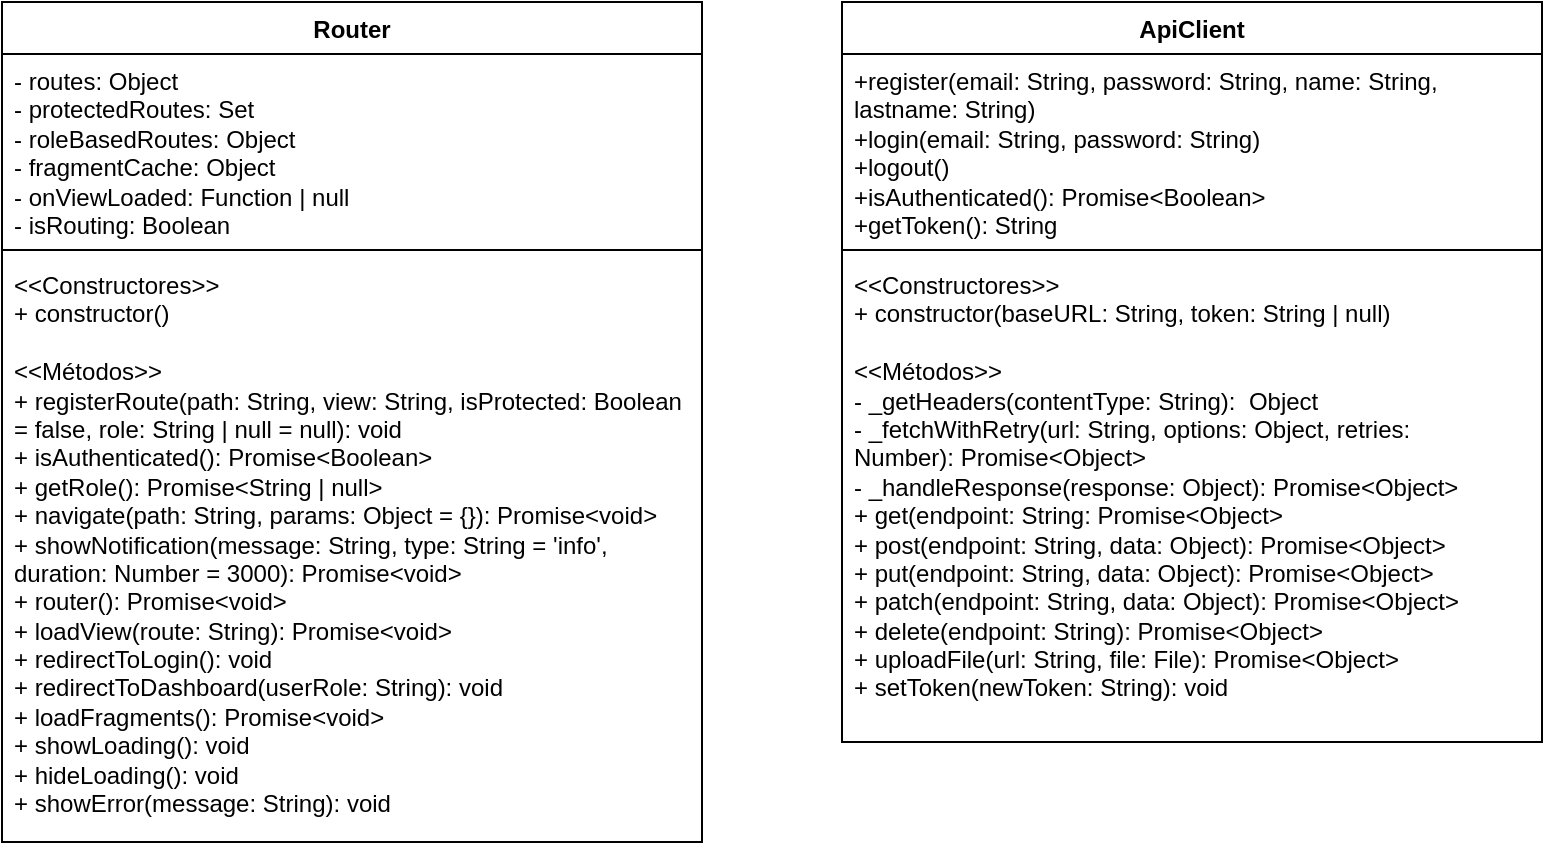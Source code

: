 <mxfile version="21.6.8" type="device">
  <diagram name="Página-1" id="_-KCDiEoB2Uspg051VlY">
    <mxGraphModel dx="933" dy="1612" grid="1" gridSize="10" guides="1" tooltips="1" connect="1" arrows="1" fold="1" page="1" pageScale="1" pageWidth="827" pageHeight="1169" math="0" shadow="0">
      <root>
        <mxCell id="0" />
        <mxCell id="1" parent="0" />
        <mxCell id="ikp6PF-iInU-LRLL0dTo-2" value="Router" style="swimlane;fontStyle=1;align=center;verticalAlign=top;childLayout=stackLayout;horizontal=1;startSize=26;horizontalStack=0;resizeParent=1;resizeParentMax=0;resizeLast=0;collapsible=1;marginBottom=0;whiteSpace=wrap;html=1;" vertex="1" parent="1">
          <mxGeometry x="120" y="-440" width="350" height="420" as="geometry" />
        </mxCell>
        <mxCell id="ikp6PF-iInU-LRLL0dTo-3" value="- &lt;span class=&quot;hljs-attr&quot;&gt;routes&lt;/span&gt;: &lt;span class=&quot;hljs-title class_&quot;&gt;Object&lt;/span&gt;&lt;br&gt;- &lt;span class=&quot;hljs-attr&quot;&gt;protectedRoutes&lt;/span&gt;: &lt;span class=&quot;hljs-title class_&quot;&gt;Set&lt;/span&gt;&lt;br&gt;- &lt;span class=&quot;hljs-attr&quot;&gt;roleBasedRoutes&lt;/span&gt;: &lt;span class=&quot;hljs-title class_&quot;&gt;Object&lt;/span&gt;&lt;br&gt;- &lt;span class=&quot;hljs-attr&quot;&gt;fragmentCache&lt;/span&gt;: &lt;span class=&quot;hljs-title class_&quot;&gt;Object&lt;/span&gt;&lt;br&gt;- &lt;span class=&quot;hljs-attr&quot;&gt;onViewLoaded&lt;/span&gt;: &lt;span class=&quot;hljs-title class_&quot;&gt;Function&lt;/span&gt; | &lt;span class=&quot;hljs-literal&quot;&gt;null&lt;/span&gt;&lt;br&gt;- &lt;span class=&quot;hljs-attr&quot;&gt;isRouting&lt;/span&gt;: &lt;span class=&quot;hljs-title class_&quot;&gt;Boolean&lt;/span&gt;" style="text;strokeColor=none;fillColor=none;align=left;verticalAlign=top;spacingLeft=4;spacingRight=4;overflow=hidden;rotatable=0;points=[[0,0.5],[1,0.5]];portConstraint=eastwest;whiteSpace=wrap;html=1;" vertex="1" parent="ikp6PF-iInU-LRLL0dTo-2">
          <mxGeometry y="26" width="350" height="94" as="geometry" />
        </mxCell>
        <mxCell id="ikp6PF-iInU-LRLL0dTo-4" value="" style="line;strokeWidth=1;fillColor=none;align=left;verticalAlign=middle;spacingTop=-1;spacingLeft=3;spacingRight=3;rotatable=0;labelPosition=right;points=[];portConstraint=eastwest;strokeColor=inherit;" vertex="1" parent="ikp6PF-iInU-LRLL0dTo-2">
          <mxGeometry y="120" width="350" height="8" as="geometry" />
        </mxCell>
        <mxCell id="ikp6PF-iInU-LRLL0dTo-5" value="&amp;lt;&amp;lt;Constructores&amp;gt;&amp;gt;&lt;br&gt;+ &lt;span class=&quot;hljs-title function_&quot;&gt;constructor&lt;/span&gt;(&lt;span class=&quot;hljs-params&quot;&gt;&lt;/span&gt;)&lt;br&gt;&lt;br&gt;&amp;lt;&amp;lt;Métodos&amp;gt;&amp;gt;&lt;br&gt;+ &lt;span class=&quot;hljs-title function_&quot;&gt;registerRoute&lt;/span&gt;(&lt;span class=&quot;hljs-attr&quot;&gt;path&lt;/span&gt;: &lt;span class=&quot;hljs-title class_&quot;&gt;String&lt;/span&gt;, &lt;span class=&quot;hljs-attr&quot;&gt;view&lt;/span&gt;: &lt;span class=&quot;hljs-title class_&quot;&gt;String&lt;/span&gt;, &lt;span class=&quot;hljs-attr&quot;&gt;isProtected&lt;/span&gt;: &lt;span class=&quot;hljs-title class_&quot;&gt;Boolean&lt;/span&gt; = &lt;span class=&quot;hljs-literal&quot;&gt;false&lt;/span&gt;, &lt;span class=&quot;hljs-attr&quot;&gt;role&lt;/span&gt;: &lt;span class=&quot;hljs-title class_&quot;&gt;String&lt;/span&gt; | &lt;span class=&quot;hljs-literal&quot;&gt;null&lt;/span&gt; = &lt;span class=&quot;hljs-literal&quot;&gt;null&lt;/span&gt;): &lt;span class=&quot;hljs-keyword&quot;&gt;void&lt;/span&gt;&lt;br&gt;+ &lt;span class=&quot;hljs-title function_&quot;&gt;isAuthenticated&lt;/span&gt;(): &lt;span class=&quot;hljs-title class_&quot;&gt;Promise&lt;/span&gt;&amp;lt;&lt;span class=&quot;hljs-title class_&quot;&gt;Boolean&lt;/span&gt;&amp;gt;&lt;br&gt;+ &lt;span class=&quot;hljs-title function_&quot;&gt;getRole&lt;/span&gt;(): &lt;span class=&quot;hljs-title class_&quot;&gt;Promise&lt;/span&gt;&amp;lt;&lt;span class=&quot;hljs-title class_&quot;&gt;String&lt;/span&gt; | &lt;span class=&quot;hljs-literal&quot;&gt;null&lt;/span&gt;&amp;gt;&lt;br&gt;+ &lt;span class=&quot;hljs-title function_&quot;&gt;navigate&lt;/span&gt;(&lt;span class=&quot;hljs-attr&quot;&gt;path&lt;/span&gt;: &lt;span class=&quot;hljs-title class_&quot;&gt;String&lt;/span&gt;, &lt;span class=&quot;hljs-attr&quot;&gt;params&lt;/span&gt;: &lt;span class=&quot;hljs-title class_&quot;&gt;Object&lt;/span&gt; = {}): &lt;span class=&quot;hljs-title class_&quot;&gt;Promise&lt;/span&gt;&amp;lt;&lt;span class=&quot;hljs-keyword&quot;&gt;void&lt;/span&gt;&amp;gt;&lt;br&gt;+ &lt;span class=&quot;hljs-title function_&quot;&gt;showNotification&lt;/span&gt;(&lt;span class=&quot;hljs-attr&quot;&gt;message&lt;/span&gt;: &lt;span class=&quot;hljs-title class_&quot;&gt;String&lt;/span&gt;, &lt;span class=&quot;hljs-attr&quot;&gt;type&lt;/span&gt;: &lt;span class=&quot;hljs-title class_&quot;&gt;String&lt;/span&gt; = &lt;span class=&quot;hljs-string&quot;&gt;&#39;info&#39;&lt;/span&gt;, &lt;span class=&quot;hljs-attr&quot;&gt;duration&lt;/span&gt;: &lt;span class=&quot;hljs-title class_&quot;&gt;Number&lt;/span&gt; = &lt;span class=&quot;hljs-number&quot;&gt;3000&lt;/span&gt;): &lt;span class=&quot;hljs-title class_&quot;&gt;Promise&lt;/span&gt;&amp;lt;&lt;span class=&quot;hljs-keyword&quot;&gt;void&lt;/span&gt;&amp;gt;&lt;br&gt;+ &lt;span class=&quot;hljs-title function_&quot;&gt;router&lt;/span&gt;(): &lt;span class=&quot;hljs-title class_&quot;&gt;Promise&lt;/span&gt;&amp;lt;&lt;span class=&quot;hljs-keyword&quot;&gt;void&lt;/span&gt;&amp;gt;&lt;br&gt;+ &lt;span class=&quot;hljs-title function_&quot;&gt;loadView&lt;/span&gt;(&lt;span class=&quot;hljs-attr&quot;&gt;route&lt;/span&gt;: &lt;span class=&quot;hljs-title class_&quot;&gt;String&lt;/span&gt;): &lt;span class=&quot;hljs-title class_&quot;&gt;Promise&lt;/span&gt;&amp;lt;&lt;span class=&quot;hljs-keyword&quot;&gt;void&lt;/span&gt;&amp;gt;&lt;br&gt;+ &lt;span class=&quot;hljs-title function_&quot;&gt;redirectToLogin&lt;/span&gt;(): &lt;span class=&quot;hljs-keyword&quot;&gt;void&lt;/span&gt;&lt;br&gt;+ &lt;span class=&quot;hljs-title function_&quot;&gt;redirectToDashboard&lt;/span&gt;(&lt;span class=&quot;hljs-attr&quot;&gt;userRole&lt;/span&gt;: &lt;span class=&quot;hljs-title class_&quot;&gt;String&lt;/span&gt;): &lt;span class=&quot;hljs-keyword&quot;&gt;void&lt;/span&gt;&lt;br&gt;+ &lt;span class=&quot;hljs-title function_&quot;&gt;loadFragments&lt;/span&gt;(): &lt;span class=&quot;hljs-title class_&quot;&gt;Promise&lt;/span&gt;&amp;lt;&lt;span class=&quot;hljs-keyword&quot;&gt;void&lt;/span&gt;&amp;gt;&lt;br&gt;+ &lt;span class=&quot;hljs-title function_&quot;&gt;showLoading&lt;/span&gt;(): &lt;span class=&quot;hljs-keyword&quot;&gt;void&lt;/span&gt;&lt;br&gt;+ &lt;span class=&quot;hljs-title function_&quot;&gt;hideLoading&lt;/span&gt;(): &lt;span class=&quot;hljs-keyword&quot;&gt;void&lt;/span&gt;&lt;br&gt;+ &lt;span class=&quot;hljs-title function_&quot;&gt;showError&lt;/span&gt;(&lt;span class=&quot;hljs-attr&quot;&gt;message&lt;/span&gt;: &lt;span class=&quot;hljs-title class_&quot;&gt;String&lt;/span&gt;): &lt;span class=&quot;hljs-keyword&quot;&gt;void&lt;/span&gt;" style="text;strokeColor=none;fillColor=none;align=left;verticalAlign=top;spacingLeft=4;spacingRight=4;overflow=hidden;rotatable=0;points=[[0,0.5],[1,0.5]];portConstraint=eastwest;whiteSpace=wrap;html=1;" vertex="1" parent="ikp6PF-iInU-LRLL0dTo-2">
          <mxGeometry y="128" width="350" height="292" as="geometry" />
        </mxCell>
        <mxCell id="ikp6PF-iInU-LRLL0dTo-7" value="ApiClient" style="swimlane;fontStyle=1;align=center;verticalAlign=top;childLayout=stackLayout;horizontal=1;startSize=26;horizontalStack=0;resizeParent=1;resizeParentMax=0;resizeLast=0;collapsible=1;marginBottom=0;whiteSpace=wrap;html=1;" vertex="1" parent="1">
          <mxGeometry x="540" y="-440" width="350" height="370" as="geometry" />
        </mxCell>
        <mxCell id="ikp6PF-iInU-LRLL0dTo-8" value="&lt;div&gt;+register(email: String, password: String, name: String, lastname: String)&lt;/div&gt;&lt;div&gt;+login(email: String, password: String)&lt;/div&gt;&lt;div&gt;+logout()&lt;/div&gt;&lt;div&gt;+isAuthenticated(): Promise&amp;lt;Boolean&amp;gt;&lt;/div&gt;&lt;div&gt;+getToken(): String&lt;/div&gt;" style="text;strokeColor=none;fillColor=none;align=left;verticalAlign=top;spacingLeft=4;spacingRight=4;overflow=hidden;rotatable=0;points=[[0,0.5],[1,0.5]];portConstraint=eastwest;whiteSpace=wrap;html=1;" vertex="1" parent="ikp6PF-iInU-LRLL0dTo-7">
          <mxGeometry y="26" width="350" height="94" as="geometry" />
        </mxCell>
        <mxCell id="ikp6PF-iInU-LRLL0dTo-9" value="" style="line;strokeWidth=1;fillColor=none;align=left;verticalAlign=middle;spacingTop=-1;spacingLeft=3;spacingRight=3;rotatable=0;labelPosition=right;points=[];portConstraint=eastwest;strokeColor=inherit;" vertex="1" parent="ikp6PF-iInU-LRLL0dTo-7">
          <mxGeometry y="120" width="350" height="8" as="geometry" />
        </mxCell>
        <mxCell id="ikp6PF-iInU-LRLL0dTo-10" value="&lt;div&gt;&amp;lt;&amp;lt;Constructores&amp;gt;&amp;gt;&lt;/div&gt;&lt;div&gt;+ constructor(baseURL: String, token: String | null)&lt;br&gt;&lt;/div&gt;&lt;div&gt;&lt;br&gt;&lt;/div&gt;&lt;div&gt;&lt;div&gt;&amp;lt;&amp;lt;Métodos&amp;gt;&amp;gt;&amp;nbsp; &amp;nbsp; &amp;nbsp; &amp;nbsp; &amp;nbsp; &amp;nbsp; &amp;nbsp; &amp;nbsp; &amp;nbsp; &amp;nbsp; &amp;nbsp; &amp;nbsp; &amp;nbsp;&amp;nbsp;&lt;/div&gt;&lt;div&gt;- _getHeaders(contentType: String):&amp;nbsp;&amp;nbsp;&lt;span style=&quot;background-color: initial;&quot;&gt;Object&amp;nbsp; &amp;nbsp; &amp;nbsp; &amp;nbsp; &amp;nbsp; &amp;nbsp; &amp;nbsp; &amp;nbsp; &amp;nbsp; &amp;nbsp; &amp;nbsp; &amp;nbsp; &amp;nbsp; &amp;nbsp; &amp;nbsp;&lt;/span&gt;&lt;/div&gt;&lt;div&gt;- _fetchWithRetry(url: String,&amp;nbsp;&lt;span style=&quot;background-color: initial;&quot;&gt;options: Object, retries: Number):&amp;nbsp;&lt;/span&gt;&lt;span style=&quot;background-color: initial;&quot;&gt;Promise&amp;lt;Object&amp;gt;&lt;/span&gt;&lt;/div&gt;&lt;div&gt;- _handleResponse(response: Object):&amp;nbsp;&lt;span style=&quot;background-color: initial;&quot;&gt;Promise&amp;lt;Object&amp;gt;&amp;nbsp; &amp;nbsp; &amp;nbsp; &amp;nbsp;&amp;nbsp;&lt;/span&gt;&lt;/div&gt;&lt;div&gt;+ get(endpoint: String:&amp;nbsp;&lt;span style=&quot;background-color: initial;&quot;&gt;Promise&amp;lt;Object&amp;gt;&lt;/span&gt;&lt;/div&gt;&lt;div&gt;&lt;span style=&quot;background-color: initial;&quot;&gt;+ post(endpoint: String,&amp;nbsp;&lt;/span&gt;&lt;span style=&quot;background-color: initial;&quot;&gt;data: Object): Promise&amp;lt;Object&amp;gt;&lt;/span&gt;&lt;/div&gt;&lt;div&gt;+ put(endpoint: String,&amp;nbsp;&lt;span style=&quot;background-color: initial;&quot;&gt;data: Object): Promise&amp;lt;Object&amp;gt;&lt;/span&gt;&lt;/div&gt;&lt;div&gt;+ patch(endpoint: String,&amp;nbsp;&lt;span style=&quot;background-color: initial;&quot;&gt;data: Object): Promise&amp;lt;Object&amp;gt;&lt;/span&gt;&lt;/div&gt;&lt;div&gt;+ delete(endpoint: String):&amp;nbsp;&lt;span style=&quot;background-color: initial;&quot;&gt;Promise&amp;lt;Object&amp;gt;&lt;/span&gt;&lt;/div&gt;&lt;div&gt;+ uploadFile(url: String,&amp;nbsp;&lt;span style=&quot;background-color: initial;&quot;&gt;file: File): Promise&amp;lt;Object&amp;gt;&lt;/span&gt;&lt;/div&gt;&lt;div&gt;+ setToken(newToken: String): void&amp;nbsp; &amp;nbsp;&lt;/div&gt;&lt;/div&gt;&lt;div&gt;&lt;br&gt;&lt;/div&gt;" style="text;strokeColor=none;fillColor=none;align=left;verticalAlign=top;spacingLeft=4;spacingRight=4;overflow=hidden;rotatable=0;points=[[0,0.5],[1,0.5]];portConstraint=eastwest;whiteSpace=wrap;html=1;" vertex="1" parent="ikp6PF-iInU-LRLL0dTo-7">
          <mxGeometry y="128" width="350" height="242" as="geometry" />
        </mxCell>
      </root>
    </mxGraphModel>
  </diagram>
</mxfile>
